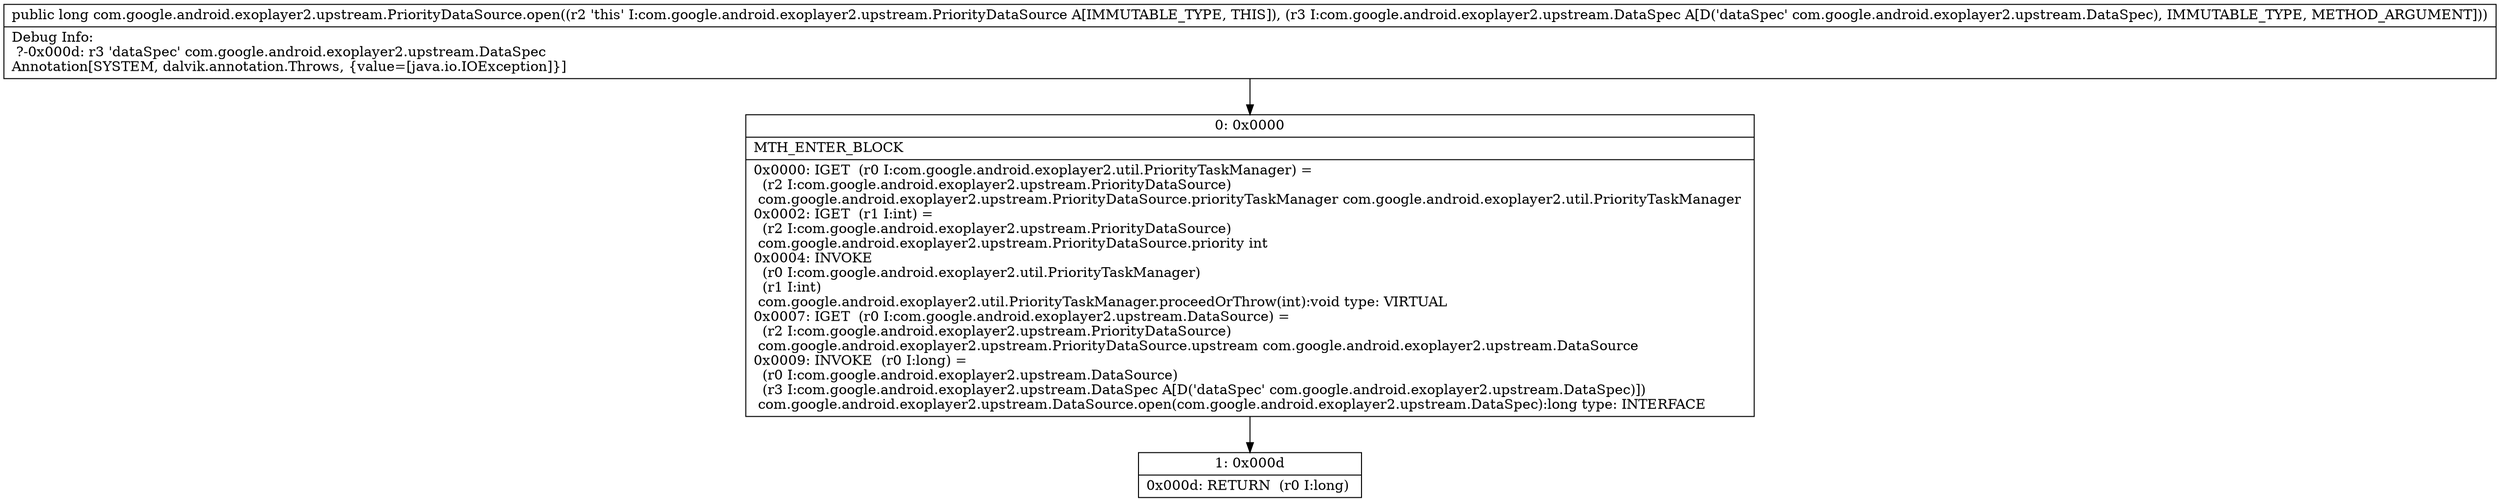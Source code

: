 digraph "CFG forcom.google.android.exoplayer2.upstream.PriorityDataSource.open(Lcom\/google\/android\/exoplayer2\/upstream\/DataSpec;)J" {
Node_0 [shape=record,label="{0\:\ 0x0000|MTH_ENTER_BLOCK\l|0x0000: IGET  (r0 I:com.google.android.exoplayer2.util.PriorityTaskManager) = \l  (r2 I:com.google.android.exoplayer2.upstream.PriorityDataSource)\l com.google.android.exoplayer2.upstream.PriorityDataSource.priorityTaskManager com.google.android.exoplayer2.util.PriorityTaskManager \l0x0002: IGET  (r1 I:int) = \l  (r2 I:com.google.android.exoplayer2.upstream.PriorityDataSource)\l com.google.android.exoplayer2.upstream.PriorityDataSource.priority int \l0x0004: INVOKE  \l  (r0 I:com.google.android.exoplayer2.util.PriorityTaskManager)\l  (r1 I:int)\l com.google.android.exoplayer2.util.PriorityTaskManager.proceedOrThrow(int):void type: VIRTUAL \l0x0007: IGET  (r0 I:com.google.android.exoplayer2.upstream.DataSource) = \l  (r2 I:com.google.android.exoplayer2.upstream.PriorityDataSource)\l com.google.android.exoplayer2.upstream.PriorityDataSource.upstream com.google.android.exoplayer2.upstream.DataSource \l0x0009: INVOKE  (r0 I:long) = \l  (r0 I:com.google.android.exoplayer2.upstream.DataSource)\l  (r3 I:com.google.android.exoplayer2.upstream.DataSpec A[D('dataSpec' com.google.android.exoplayer2.upstream.DataSpec)])\l com.google.android.exoplayer2.upstream.DataSource.open(com.google.android.exoplayer2.upstream.DataSpec):long type: INTERFACE \l}"];
Node_1 [shape=record,label="{1\:\ 0x000d|0x000d: RETURN  (r0 I:long) \l}"];
MethodNode[shape=record,label="{public long com.google.android.exoplayer2.upstream.PriorityDataSource.open((r2 'this' I:com.google.android.exoplayer2.upstream.PriorityDataSource A[IMMUTABLE_TYPE, THIS]), (r3 I:com.google.android.exoplayer2.upstream.DataSpec A[D('dataSpec' com.google.android.exoplayer2.upstream.DataSpec), IMMUTABLE_TYPE, METHOD_ARGUMENT]))  | Debug Info:\l  ?\-0x000d: r3 'dataSpec' com.google.android.exoplayer2.upstream.DataSpec\lAnnotation[SYSTEM, dalvik.annotation.Throws, \{value=[java.io.IOException]\}]\l}"];
MethodNode -> Node_0;
Node_0 -> Node_1;
}

